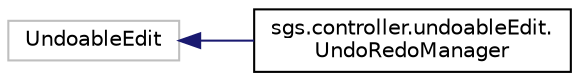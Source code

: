 digraph "Graphical Class Hierarchy"
{
  edge [fontname="Helvetica",fontsize="10",labelfontname="Helvetica",labelfontsize="10"];
  node [fontname="Helvetica",fontsize="10",shape=record];
  rankdir="LR";
  Node1 [label="UndoableEdit",height=0.2,width=0.4,color="grey75", fillcolor="white", style="filled"];
  Node1 -> Node2 [dir="back",color="midnightblue",fontsize="10",style="solid",fontname="Helvetica"];
  Node2 [label="sgs.controller.undoableEdit.\lUndoRedoManager",height=0.2,width=0.4,color="black", fillcolor="white", style="filled",URL="$classsgs_1_1controller_1_1undoable_edit_1_1_undo_redo_manager.html"];
}
